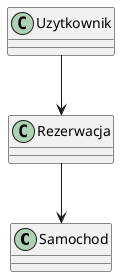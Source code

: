 @startuml
class Samochod
class Rezerwacja
class Uzytkownik

Uzytkownik --> Rezerwacja
Rezerwacja --> Samochod
@enduml
